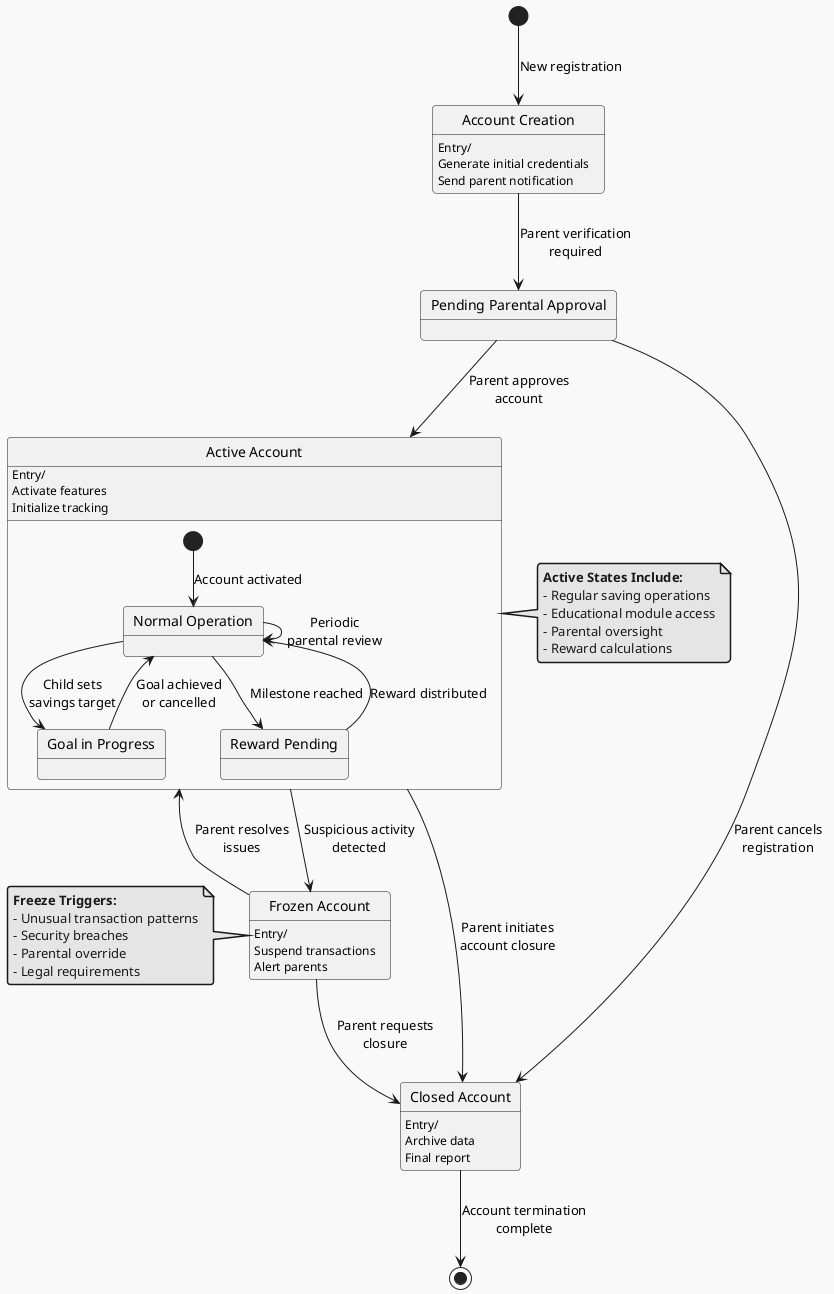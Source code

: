 @startuml
!theme mars

state "Account Creation" as creation : Entry/\nGenerate initial credentials\nSend parent notification
state "Pending Parental Approval" as pending
state "Active Account" as active : Entry/\nActivate features\nInitialize tracking
state "Frozen Account" as frozen : Entry/\nSuspend transactions\nAlert parents
state "Closed Account" as closed : Entry/\nArchive data\nFinal report

[*] --> creation : New registration

creation --> pending : Parent verification\nrequired

state active {
  state "Normal Operation" as normal
  state "Goal in Progress" as goal
  state "Reward Pending" as reward
  
  [*] --> normal : Account activated
  
  normal --> goal : Child sets\nsavings target
  goal --> normal : Goal achieved\nor cancelled
  normal --> reward : Milestone reached
  reward --> normal : Reward distributed
  
  normal --> normal : Periodic\nparental review
}

pending --> active : Parent approves\naccount
pending --> closed : Parent cancels\nregistration

active --> frozen : Suspicious activity\ndetected
frozen --> active : Parent resolves\nissues
frozen --> closed : Parent requests\nclosure

active --> closed : Parent initiates\naccount closure
closed --> [*] : Account termination\ncomplete

note right of active
  **Active States Include:**
  - Regular saving operations
  - Educational module access
  - Parental oversight
  - Reward calculations
end note

note left of frozen
  **Freeze Triggers:**
  - Unusual transaction patterns
  - Security breaches
  - Parental override
  - Legal requirements
end note
@enduml
